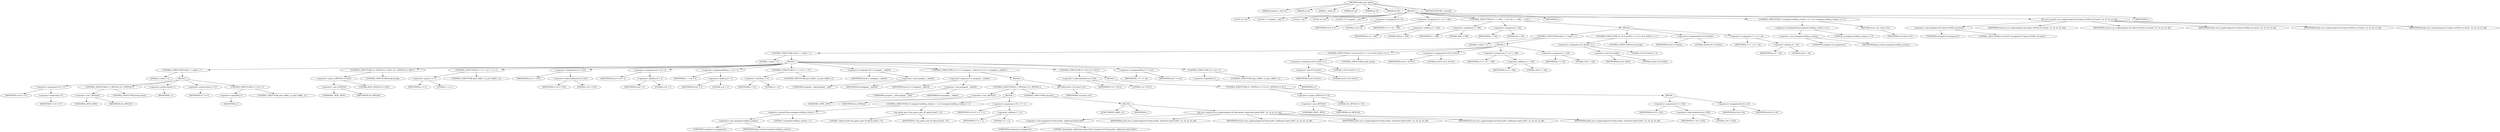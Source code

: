 digraph udhcp_get_option {  
"1000106" [label = "(METHOD,udhcp_get_option)" ]
"1000107" [label = "(PARAM,unsigned __int8 *a1)" ]
"1000108" [label = "(PARAM,int a2)" ]
"1000109" [label = "(PARAM,__int64 a3)" ]
"1000110" [label = "(PARAM,int a4)" ]
"1000111" [label = "(PARAM,int a5)" ]
"1000112" [label = "(PARAM,int a6)" ]
"1000113" [label = "(BLOCK,,)" ]
"1000114" [label = "(LOCAL,v6: int)" ]
"1000115" [label = "(LOCAL,v7: unsigned __int8 *)" ]
"1000116" [label = "(LOCAL,i: int)" ]
"1000117" [label = "(LOCAL,v9: int)" ]
"1000118" [label = "(LOCAL,v10: unsigned __int8 *)" ]
"1000119" [label = "(<operator>.assignment,v6 = 0)" ]
"1000120" [label = "(IDENTIFIER,v6,v6 = 0)" ]
"1000121" [label = "(LITERAL,0,v6 = 0)" ]
"1000122" [label = "(<operator>.assignment,v7 = a1 + 240)" ]
"1000123" [label = "(IDENTIFIER,v7,v7 = a1 + 240)" ]
"1000124" [label = "(<operator>.addition,a1 + 240)" ]
"1000125" [label = "(IDENTIFIER,a1,a1 + 240)" ]
"1000126" [label = "(LITERAL,240,a1 + 240)" ]
"1000127" [label = "(CONTROL_STRUCTURE,for ( i = 388; ; i = 64 ),for ( i = 388; ; i = 64 ))" ]
"1000128" [label = "(<operator>.assignment,i = 388)" ]
"1000129" [label = "(IDENTIFIER,i,i = 388)" ]
"1000130" [label = "(LITERAL,388,i = 388)" ]
"1000131" [label = "(<operator>.assignment,i = 64)" ]
"1000132" [label = "(IDENTIFIER,i,i = 64)" ]
"1000133" [label = "(LITERAL,64,i = 64)" ]
"1000134" [label = "(BLOCK,,)" ]
"1000135" [label = "(CONTROL_STRUCTURE,while ( 1 ),while ( 1 ))" ]
"1000136" [label = "(LITERAL,1,while ( 1 ))" ]
"1000137" [label = "(BLOCK,,)" ]
"1000138" [label = "(CONTROL_STRUCTURE,while ( 1 ),while ( 1 ))" ]
"1000139" [label = "(LITERAL,1,while ( 1 ))" ]
"1000140" [label = "(BLOCK,,)" ]
"1000141" [label = "(CONTROL_STRUCTURE,while ( 1 ),while ( 1 ))" ]
"1000142" [label = "(LITERAL,1,while ( 1 ))" ]
"1000143" [label = "(BLOCK,,)" ]
"1000144" [label = "(<operator>.assignment,v9 = *v7)" ]
"1000145" [label = "(IDENTIFIER,v9,v9 = *v7)" ]
"1000146" [label = "(<operator>.indirection,*v7)" ]
"1000147" [label = "(IDENTIFIER,v7,v9 = *v7)" ]
"1000148" [label = "(CONTROL_STRUCTURE,if ( (_BYTE)v9 ),if ( (_BYTE)v9 ))" ]
"1000149" [label = "(<operator>.cast,(_BYTE)v9)" ]
"1000150" [label = "(UNKNOWN,_BYTE,_BYTE)" ]
"1000151" [label = "(IDENTIFIER,v9,(_BYTE)v9)" ]
"1000152" [label = "(CONTROL_STRUCTURE,break;,break;)" ]
"1000153" [label = "(<operator>.preDecrement,--i)" ]
"1000154" [label = "(IDENTIFIER,i,--i)" ]
"1000155" [label = "(<operator>.preIncrement,++v7)" ]
"1000156" [label = "(IDENTIFIER,v7,++v7)" ]
"1000157" [label = "(CONTROL_STRUCTURE,if ( !i ),if ( !i ))" ]
"1000158" [label = "(<operator>.logicalNot,!i)" ]
"1000159" [label = "(IDENTIFIER,i,!i)" ]
"1000160" [label = "(CONTROL_STRUCTURE,goto LABEL_12;,goto LABEL_12;)" ]
"1000161" [label = "(CONTROL_STRUCTURE,if ( (_BYTE)v9 == 0xFF ),if ( (_BYTE)v9 == 0xFF ))" ]
"1000162" [label = "(<operator>.equals,(_BYTE)v9 == 0xFF)" ]
"1000163" [label = "(<operator>.cast,(_BYTE)v9)" ]
"1000164" [label = "(UNKNOWN,_BYTE,_BYTE)" ]
"1000165" [label = "(IDENTIFIER,v9,(_BYTE)v9)" ]
"1000166" [label = "(LITERAL,0xFF,(_BYTE)v9 == 0xFF)" ]
"1000167" [label = "(CONTROL_STRUCTURE,break;,break;)" ]
"1000168" [label = "(CONTROL_STRUCTURE,if ( i == 1 ),if ( i == 1 ))" ]
"1000169" [label = "(<operator>.equals,i == 1)" ]
"1000170" [label = "(IDENTIFIER,i,i == 1)" ]
"1000171" [label = "(LITERAL,1,i == 1)" ]
"1000172" [label = "(CONTROL_STRUCTURE,goto LABEL_12;,goto LABEL_12;)" ]
"1000173" [label = "(<operator>.assignment,a5 = v7[1])" ]
"1000174" [label = "(IDENTIFIER,a5,a5 = v7[1])" ]
"1000175" [label = "(<operator>.indirectIndexAccess,v7[1])" ]
"1000176" [label = "(IDENTIFIER,v7,a5 = v7[1])" ]
"1000177" [label = "(LITERAL,1,a5 = v7[1])" ]
"1000178" [label = "(<operator>.assignment,a4 = a5 + 2)" ]
"1000179" [label = "(IDENTIFIER,a4,a4 = a5 + 2)" ]
"1000180" [label = "(<operator>.addition,a5 + 2)" ]
"1000181" [label = "(IDENTIFIER,a5,a5 + 2)" ]
"1000182" [label = "(LITERAL,2,a5 + 2)" ]
"1000183" [label = "(<operator>.assignmentMinus,i -= a5 + 2)" ]
"1000184" [label = "(IDENTIFIER,i,i -= a5 + 2)" ]
"1000185" [label = "(<operator>.addition,a5 + 2)" ]
"1000186" [label = "(IDENTIFIER,a5,a5 + 2)" ]
"1000187" [label = "(LITERAL,2,a5 + 2)" ]
"1000188" [label = "(CONTROL_STRUCTURE,if ( i < 0 ),if ( i < 0 ))" ]
"1000189" [label = "(<operator>.lessThan,i < 0)" ]
"1000190" [label = "(IDENTIFIER,i,i < 0)" ]
"1000191" [label = "(LITERAL,0,i < 0)" ]
"1000192" [label = "(CONTROL_STRUCTURE,goto LABEL_12;,goto LABEL_12;)" ]
"1000193" [label = "(<operator>.assignment,a6 = (unsigned __int8)v9)" ]
"1000194" [label = "(IDENTIFIER,a6,a6 = (unsigned __int8)v9)" ]
"1000195" [label = "(<operator>.cast,(unsigned __int8)v9)" ]
"1000196" [label = "(UNKNOWN,unsigned __int8,unsigned __int8)" ]
"1000197" [label = "(IDENTIFIER,v9,(unsigned __int8)v9)" ]
"1000198" [label = "(CONTROL_STRUCTURE,if ( a2 == (unsigned __int8)v9 ),if ( a2 == (unsigned __int8)v9 ))" ]
"1000199" [label = "(<operator>.equals,a2 == (unsigned __int8)v9)" ]
"1000200" [label = "(IDENTIFIER,a2,a2 == (unsigned __int8)v9)" ]
"1000201" [label = "(<operator>.cast,(unsigned __int8)v9)" ]
"1000202" [label = "(UNKNOWN,unsigned __int8,unsigned __int8)" ]
"1000203" [label = "(IDENTIFIER,v9,(unsigned __int8)v9)" ]
"1000204" [label = "(BLOCK,,)" ]
"1000205" [label = "(CONTROL_STRUCTURE,if ( (_BYTE)a5 ),if ( (_BYTE)a5 ))" ]
"1000206" [label = "(<operator>.cast,(_BYTE)a5)" ]
"1000207" [label = "(UNKNOWN,_BYTE,_BYTE)" ]
"1000208" [label = "(IDENTIFIER,a5,(_BYTE)a5)" ]
"1000209" [label = "(BLOCK,,)" ]
"1000210" [label = "(CONTROL_STRUCTURE,if ( (unsigned int)dhcp_verbose > 1 ),if ( (unsigned int)dhcp_verbose > 1 ))" ]
"1000211" [label = "(<operator>.greaterThan,(unsigned int)dhcp_verbose > 1)" ]
"1000212" [label = "(<operator>.cast,(unsigned int)dhcp_verbose)" ]
"1000213" [label = "(UNKNOWN,unsigned int,unsigned int)" ]
"1000214" [label = "(IDENTIFIER,dhcp_verbose,(unsigned int)dhcp_verbose)" ]
"1000215" [label = "(LITERAL,1,(unsigned int)dhcp_verbose > 1)" ]
"1000216" [label = "(log_option_part_0,log_option_part_0(\"option found\", v7))" ]
"1000217" [label = "(LITERAL,\"option found\",log_option_part_0(\"option found\", v7))" ]
"1000218" [label = "(IDENTIFIER,v7,log_option_part_0(\"option found\", v7))" ]
"1000219" [label = "(<operator>.assignment,v10 = v7 + 2)" ]
"1000220" [label = "(IDENTIFIER,v10,v10 = v7 + 2)" ]
"1000221" [label = "(<operator>.addition,v7 + 2)" ]
"1000222" [label = "(IDENTIFIER,v7,v7 + 2)" ]
"1000223" [label = "(LITERAL,2,v7 + 2)" ]
"1000224" [label = "(CONTROL_STRUCTURE,else,else)" ]
"1000225" [label = "(BLOCK,,)" ]
"1000226" [label = "(JUMP_TARGET,LABEL_12)" ]
"1000227" [label = "(IDENTIFIER,L,)" ]
"1000228" [label = "(bb_error_msg,bb_error_msg((unsigned int)\"bad packet, malformed option field\", a2, v9, a4, a5, a6))" ]
"1000229" [label = "(<operator>.cast,(unsigned int)\"bad packet, malformed option field\")" ]
"1000230" [label = "(UNKNOWN,unsigned int,unsigned int)" ]
"1000231" [label = "(LITERAL,\"bad packet, malformed option field\",(unsigned int)\"bad packet, malformed option field\")" ]
"1000232" [label = "(IDENTIFIER,a2,bb_error_msg((unsigned int)\"bad packet, malformed option field\", a2, v9, a4, a5, a6))" ]
"1000233" [label = "(IDENTIFIER,v9,bb_error_msg((unsigned int)\"bad packet, malformed option field\", a2, v9, a4, a5, a6))" ]
"1000234" [label = "(IDENTIFIER,a4,bb_error_msg((unsigned int)\"bad packet, malformed option field\", a2, v9, a4, a5, a6))" ]
"1000235" [label = "(IDENTIFIER,a5,bb_error_msg((unsigned int)\"bad packet, malformed option field\", a2, v9, a4, a5, a6))" ]
"1000236" [label = "(IDENTIFIER,a6,bb_error_msg((unsigned int)\"bad packet, malformed option field\", a2, v9, a4, a5, a6))" ]
"1000237" [label = "(RETURN,return v10;,return v10;)" ]
"1000238" [label = "(IDENTIFIER,v10,return v10;)" ]
"1000239" [label = "(CONTROL_STRUCTURE,if ( v7[1] ),if ( v7[1] ))" ]
"1000240" [label = "(<operator>.indirectIndexAccess,v7[1])" ]
"1000241" [label = "(IDENTIFIER,v7,if ( v7[1] ))" ]
"1000242" [label = "(LITERAL,1,if ( v7[1] ))" ]
"1000243" [label = "(BLOCK,,)" ]
"1000244" [label = "(CONTROL_STRUCTURE,if ( (_BYTE)v9 == 52 ),if ( (_BYTE)v9 == 52 ))" ]
"1000245" [label = "(<operator>.equals,(_BYTE)v9 == 52)" ]
"1000246" [label = "(<operator>.cast,(_BYTE)v9)" ]
"1000247" [label = "(UNKNOWN,_BYTE,_BYTE)" ]
"1000248" [label = "(IDENTIFIER,v9,(_BYTE)v9)" ]
"1000249" [label = "(LITERAL,52,(_BYTE)v9 == 52)" ]
"1000250" [label = "(BLOCK,,)" ]
"1000251" [label = "(<operator>.assignment,v9 = v7[2])" ]
"1000252" [label = "(IDENTIFIER,v9,v9 = v7[2])" ]
"1000253" [label = "(<operator>.indirectIndexAccess,v7[2])" ]
"1000254" [label = "(IDENTIFIER,v7,v9 = v7[2])" ]
"1000255" [label = "(LITERAL,2,v9 = v7[2])" ]
"1000256" [label = "(<operators>.assignmentOr,v6 |= v9)" ]
"1000257" [label = "(IDENTIFIER,v6,v6 |= v9)" ]
"1000258" [label = "(IDENTIFIER,v9,v6 |= v9)" ]
"1000259" [label = "(<operator>.assignmentPlus,v7 += a4)" ]
"1000260" [label = "(IDENTIFIER,v7,v7 += a4)" ]
"1000261" [label = "(IDENTIFIER,a4,v7 += a4)" ]
"1000262" [label = "(CONTROL_STRUCTURE,if ( !i ),if ( !i ))" ]
"1000263" [label = "(<operator>.logicalNot,!i)" ]
"1000264" [label = "(IDENTIFIER,i,!i)" ]
"1000265" [label = "(CONTROL_STRUCTURE,goto LABEL_12;,goto LABEL_12;)" ]
"1000266" [label = "(CONTROL_STRUCTURE,if ( (v6 & 0x101) != 1 ),if ( (v6 & 0x101) != 1 ))" ]
"1000267" [label = "(<operator>.notEquals,(v6 & 0x101) != 1)" ]
"1000268" [label = "(<operator>.and,v6 & 0x101)" ]
"1000269" [label = "(IDENTIFIER,v6,v6 & 0x101)" ]
"1000270" [label = "(LITERAL,0x101,v6 & 0x101)" ]
"1000271" [label = "(LITERAL,1,(v6 & 0x101) != 1)" ]
"1000272" [label = "(CONTROL_STRUCTURE,break;,break;)" ]
"1000273" [label = "(<operators>.assignmentOr,v6 |= 0x101u)" ]
"1000274" [label = "(IDENTIFIER,v6,v6 |= 0x101u)" ]
"1000275" [label = "(LITERAL,0x101u,v6 |= 0x101u)" ]
"1000276" [label = "(<operator>.assignment,v7 = a1 + 108)" ]
"1000277" [label = "(IDENTIFIER,v7,v7 = a1 + 108)" ]
"1000278" [label = "(<operator>.addition,a1 + 108)" ]
"1000279" [label = "(IDENTIFIER,a1,a1 + 108)" ]
"1000280" [label = "(LITERAL,108,a1 + 108)" ]
"1000281" [label = "(<operator>.assignment,i = 128)" ]
"1000282" [label = "(IDENTIFIER,i,i = 128)" ]
"1000283" [label = "(LITERAL,128,i = 128)" ]
"1000284" [label = "(CONTROL_STRUCTURE,if ( (v6 & 0x202) != 2 ),if ( (v6 & 0x202) != 2 ))" ]
"1000285" [label = "(<operator>.notEquals,(v6 & 0x202) != 2)" ]
"1000286" [label = "(<operator>.and,v6 & 0x202)" ]
"1000287" [label = "(IDENTIFIER,v6,v6 & 0x202)" ]
"1000288" [label = "(LITERAL,0x202,v6 & 0x202)" ]
"1000289" [label = "(LITERAL,2,(v6 & 0x202) != 2)" ]
"1000290" [label = "(CONTROL_STRUCTURE,break;,break;)" ]
"1000291" [label = "(<operators>.assignmentOr,v6 |= 0x202u)" ]
"1000292" [label = "(IDENTIFIER,v6,v6 |= 0x202u)" ]
"1000293" [label = "(LITERAL,0x202u,v6 |= 0x202u)" ]
"1000294" [label = "(<operator>.assignment,v7 = a1 + 44)" ]
"1000295" [label = "(IDENTIFIER,v7,v7 = a1 + 44)" ]
"1000296" [label = "(<operator>.addition,a1 + 44)" ]
"1000297" [label = "(IDENTIFIER,a1,a1 + 44)" ]
"1000298" [label = "(LITERAL,44,a1 + 44)" ]
"1000299" [label = "(IDENTIFIER,L,)" ]
"1000300" [label = "(CONTROL_STRUCTURE,if ( (unsigned int)dhcp_verbose <= 2 ),if ( (unsigned int)dhcp_verbose <= 2 ))" ]
"1000301" [label = "(<operator>.lessEqualsThan,(unsigned int)dhcp_verbose <= 2)" ]
"1000302" [label = "(<operator>.cast,(unsigned int)dhcp_verbose)" ]
"1000303" [label = "(UNKNOWN,unsigned int,unsigned int)" ]
"1000304" [label = "(IDENTIFIER,dhcp_verbose,(unsigned int)dhcp_verbose)" ]
"1000305" [label = "(LITERAL,2,(unsigned int)dhcp_verbose <= 2)" ]
"1000306" [label = "(RETURN,return v10;,return v10;)" ]
"1000307" [label = "(IDENTIFIER,v10,return v10;)" ]
"1000308" [label = "(bb_error_msg,bb_error_msg((unsigned int)\"option 0x%02x not found\", a2, v9, a4, a5, a6))" ]
"1000309" [label = "(<operator>.cast,(unsigned int)\"option 0x%02x not found\")" ]
"1000310" [label = "(UNKNOWN,unsigned int,unsigned int)" ]
"1000311" [label = "(LITERAL,\"option 0x%02x not found\",(unsigned int)\"option 0x%02x not found\")" ]
"1000312" [label = "(IDENTIFIER,a2,bb_error_msg((unsigned int)\"option 0x%02x not found\", a2, v9, a4, a5, a6))" ]
"1000313" [label = "(IDENTIFIER,v9,bb_error_msg((unsigned int)\"option 0x%02x not found\", a2, v9, a4, a5, a6))" ]
"1000314" [label = "(IDENTIFIER,a4,bb_error_msg((unsigned int)\"option 0x%02x not found\", a2, v9, a4, a5, a6))" ]
"1000315" [label = "(IDENTIFIER,a5,bb_error_msg((unsigned int)\"option 0x%02x not found\", a2, v9, a4, a5, a6))" ]
"1000316" [label = "(IDENTIFIER,a6,bb_error_msg((unsigned int)\"option 0x%02x not found\", a2, v9, a4, a5, a6))" ]
"1000317" [label = "(IDENTIFIER,L,)" ]
"1000318" [label = "(METHOD_RETURN,__fastcall)" ]
  "1000106" -> "1000107" 
  "1000106" -> "1000108" 
  "1000106" -> "1000109" 
  "1000106" -> "1000110" 
  "1000106" -> "1000111" 
  "1000106" -> "1000112" 
  "1000106" -> "1000113" 
  "1000106" -> "1000318" 
  "1000113" -> "1000114" 
  "1000113" -> "1000115" 
  "1000113" -> "1000116" 
  "1000113" -> "1000117" 
  "1000113" -> "1000118" 
  "1000113" -> "1000119" 
  "1000113" -> "1000122" 
  "1000113" -> "1000127" 
  "1000113" -> "1000299" 
  "1000113" -> "1000300" 
  "1000113" -> "1000308" 
  "1000113" -> "1000317" 
  "1000119" -> "1000120" 
  "1000119" -> "1000121" 
  "1000122" -> "1000123" 
  "1000122" -> "1000124" 
  "1000124" -> "1000125" 
  "1000124" -> "1000126" 
  "1000127" -> "1000128" 
  "1000127" -> "1000131" 
  "1000127" -> "1000134" 
  "1000128" -> "1000129" 
  "1000128" -> "1000130" 
  "1000131" -> "1000132" 
  "1000131" -> "1000133" 
  "1000134" -> "1000135" 
  "1000134" -> "1000284" 
  "1000134" -> "1000291" 
  "1000134" -> "1000294" 
  "1000135" -> "1000136" 
  "1000135" -> "1000137" 
  "1000137" -> "1000138" 
  "1000137" -> "1000266" 
  "1000137" -> "1000273" 
  "1000137" -> "1000276" 
  "1000137" -> "1000281" 
  "1000138" -> "1000139" 
  "1000138" -> "1000140" 
  "1000140" -> "1000141" 
  "1000140" -> "1000161" 
  "1000140" -> "1000168" 
  "1000140" -> "1000173" 
  "1000140" -> "1000178" 
  "1000140" -> "1000183" 
  "1000140" -> "1000188" 
  "1000140" -> "1000193" 
  "1000140" -> "1000198" 
  "1000140" -> "1000239" 
  "1000140" -> "1000259" 
  "1000140" -> "1000262" 
  "1000141" -> "1000142" 
  "1000141" -> "1000143" 
  "1000143" -> "1000144" 
  "1000143" -> "1000148" 
  "1000143" -> "1000153" 
  "1000143" -> "1000155" 
  "1000143" -> "1000157" 
  "1000144" -> "1000145" 
  "1000144" -> "1000146" 
  "1000146" -> "1000147" 
  "1000148" -> "1000149" 
  "1000148" -> "1000152" 
  "1000149" -> "1000150" 
  "1000149" -> "1000151" 
  "1000153" -> "1000154" 
  "1000155" -> "1000156" 
  "1000157" -> "1000158" 
  "1000157" -> "1000160" 
  "1000158" -> "1000159" 
  "1000161" -> "1000162" 
  "1000161" -> "1000167" 
  "1000162" -> "1000163" 
  "1000162" -> "1000166" 
  "1000163" -> "1000164" 
  "1000163" -> "1000165" 
  "1000168" -> "1000169" 
  "1000168" -> "1000172" 
  "1000169" -> "1000170" 
  "1000169" -> "1000171" 
  "1000173" -> "1000174" 
  "1000173" -> "1000175" 
  "1000175" -> "1000176" 
  "1000175" -> "1000177" 
  "1000178" -> "1000179" 
  "1000178" -> "1000180" 
  "1000180" -> "1000181" 
  "1000180" -> "1000182" 
  "1000183" -> "1000184" 
  "1000183" -> "1000185" 
  "1000185" -> "1000186" 
  "1000185" -> "1000187" 
  "1000188" -> "1000189" 
  "1000188" -> "1000192" 
  "1000189" -> "1000190" 
  "1000189" -> "1000191" 
  "1000193" -> "1000194" 
  "1000193" -> "1000195" 
  "1000195" -> "1000196" 
  "1000195" -> "1000197" 
  "1000198" -> "1000199" 
  "1000198" -> "1000204" 
  "1000199" -> "1000200" 
  "1000199" -> "1000201" 
  "1000201" -> "1000202" 
  "1000201" -> "1000203" 
  "1000204" -> "1000205" 
  "1000204" -> "1000237" 
  "1000205" -> "1000206" 
  "1000205" -> "1000209" 
  "1000205" -> "1000224" 
  "1000206" -> "1000207" 
  "1000206" -> "1000208" 
  "1000209" -> "1000210" 
  "1000209" -> "1000219" 
  "1000210" -> "1000211" 
  "1000210" -> "1000216" 
  "1000211" -> "1000212" 
  "1000211" -> "1000215" 
  "1000212" -> "1000213" 
  "1000212" -> "1000214" 
  "1000216" -> "1000217" 
  "1000216" -> "1000218" 
  "1000219" -> "1000220" 
  "1000219" -> "1000221" 
  "1000221" -> "1000222" 
  "1000221" -> "1000223" 
  "1000224" -> "1000225" 
  "1000225" -> "1000226" 
  "1000225" -> "1000227" 
  "1000225" -> "1000228" 
  "1000228" -> "1000229" 
  "1000228" -> "1000232" 
  "1000228" -> "1000233" 
  "1000228" -> "1000234" 
  "1000228" -> "1000235" 
  "1000228" -> "1000236" 
  "1000229" -> "1000230" 
  "1000229" -> "1000231" 
  "1000237" -> "1000238" 
  "1000239" -> "1000240" 
  "1000239" -> "1000243" 
  "1000240" -> "1000241" 
  "1000240" -> "1000242" 
  "1000243" -> "1000244" 
  "1000244" -> "1000245" 
  "1000244" -> "1000250" 
  "1000245" -> "1000246" 
  "1000245" -> "1000249" 
  "1000246" -> "1000247" 
  "1000246" -> "1000248" 
  "1000250" -> "1000251" 
  "1000250" -> "1000256" 
  "1000251" -> "1000252" 
  "1000251" -> "1000253" 
  "1000253" -> "1000254" 
  "1000253" -> "1000255" 
  "1000256" -> "1000257" 
  "1000256" -> "1000258" 
  "1000259" -> "1000260" 
  "1000259" -> "1000261" 
  "1000262" -> "1000263" 
  "1000262" -> "1000265" 
  "1000263" -> "1000264" 
  "1000266" -> "1000267" 
  "1000266" -> "1000272" 
  "1000267" -> "1000268" 
  "1000267" -> "1000271" 
  "1000268" -> "1000269" 
  "1000268" -> "1000270" 
  "1000273" -> "1000274" 
  "1000273" -> "1000275" 
  "1000276" -> "1000277" 
  "1000276" -> "1000278" 
  "1000278" -> "1000279" 
  "1000278" -> "1000280" 
  "1000281" -> "1000282" 
  "1000281" -> "1000283" 
  "1000284" -> "1000285" 
  "1000284" -> "1000290" 
  "1000285" -> "1000286" 
  "1000285" -> "1000289" 
  "1000286" -> "1000287" 
  "1000286" -> "1000288" 
  "1000291" -> "1000292" 
  "1000291" -> "1000293" 
  "1000294" -> "1000295" 
  "1000294" -> "1000296" 
  "1000296" -> "1000297" 
  "1000296" -> "1000298" 
  "1000300" -> "1000301" 
  "1000300" -> "1000306" 
  "1000301" -> "1000302" 
  "1000301" -> "1000305" 
  "1000302" -> "1000303" 
  "1000302" -> "1000304" 
  "1000306" -> "1000307" 
  "1000308" -> "1000309" 
  "1000308" -> "1000312" 
  "1000308" -> "1000313" 
  "1000308" -> "1000314" 
  "1000308" -> "1000315" 
  "1000308" -> "1000316" 
  "1000309" -> "1000310" 
  "1000309" -> "1000311" 
}
